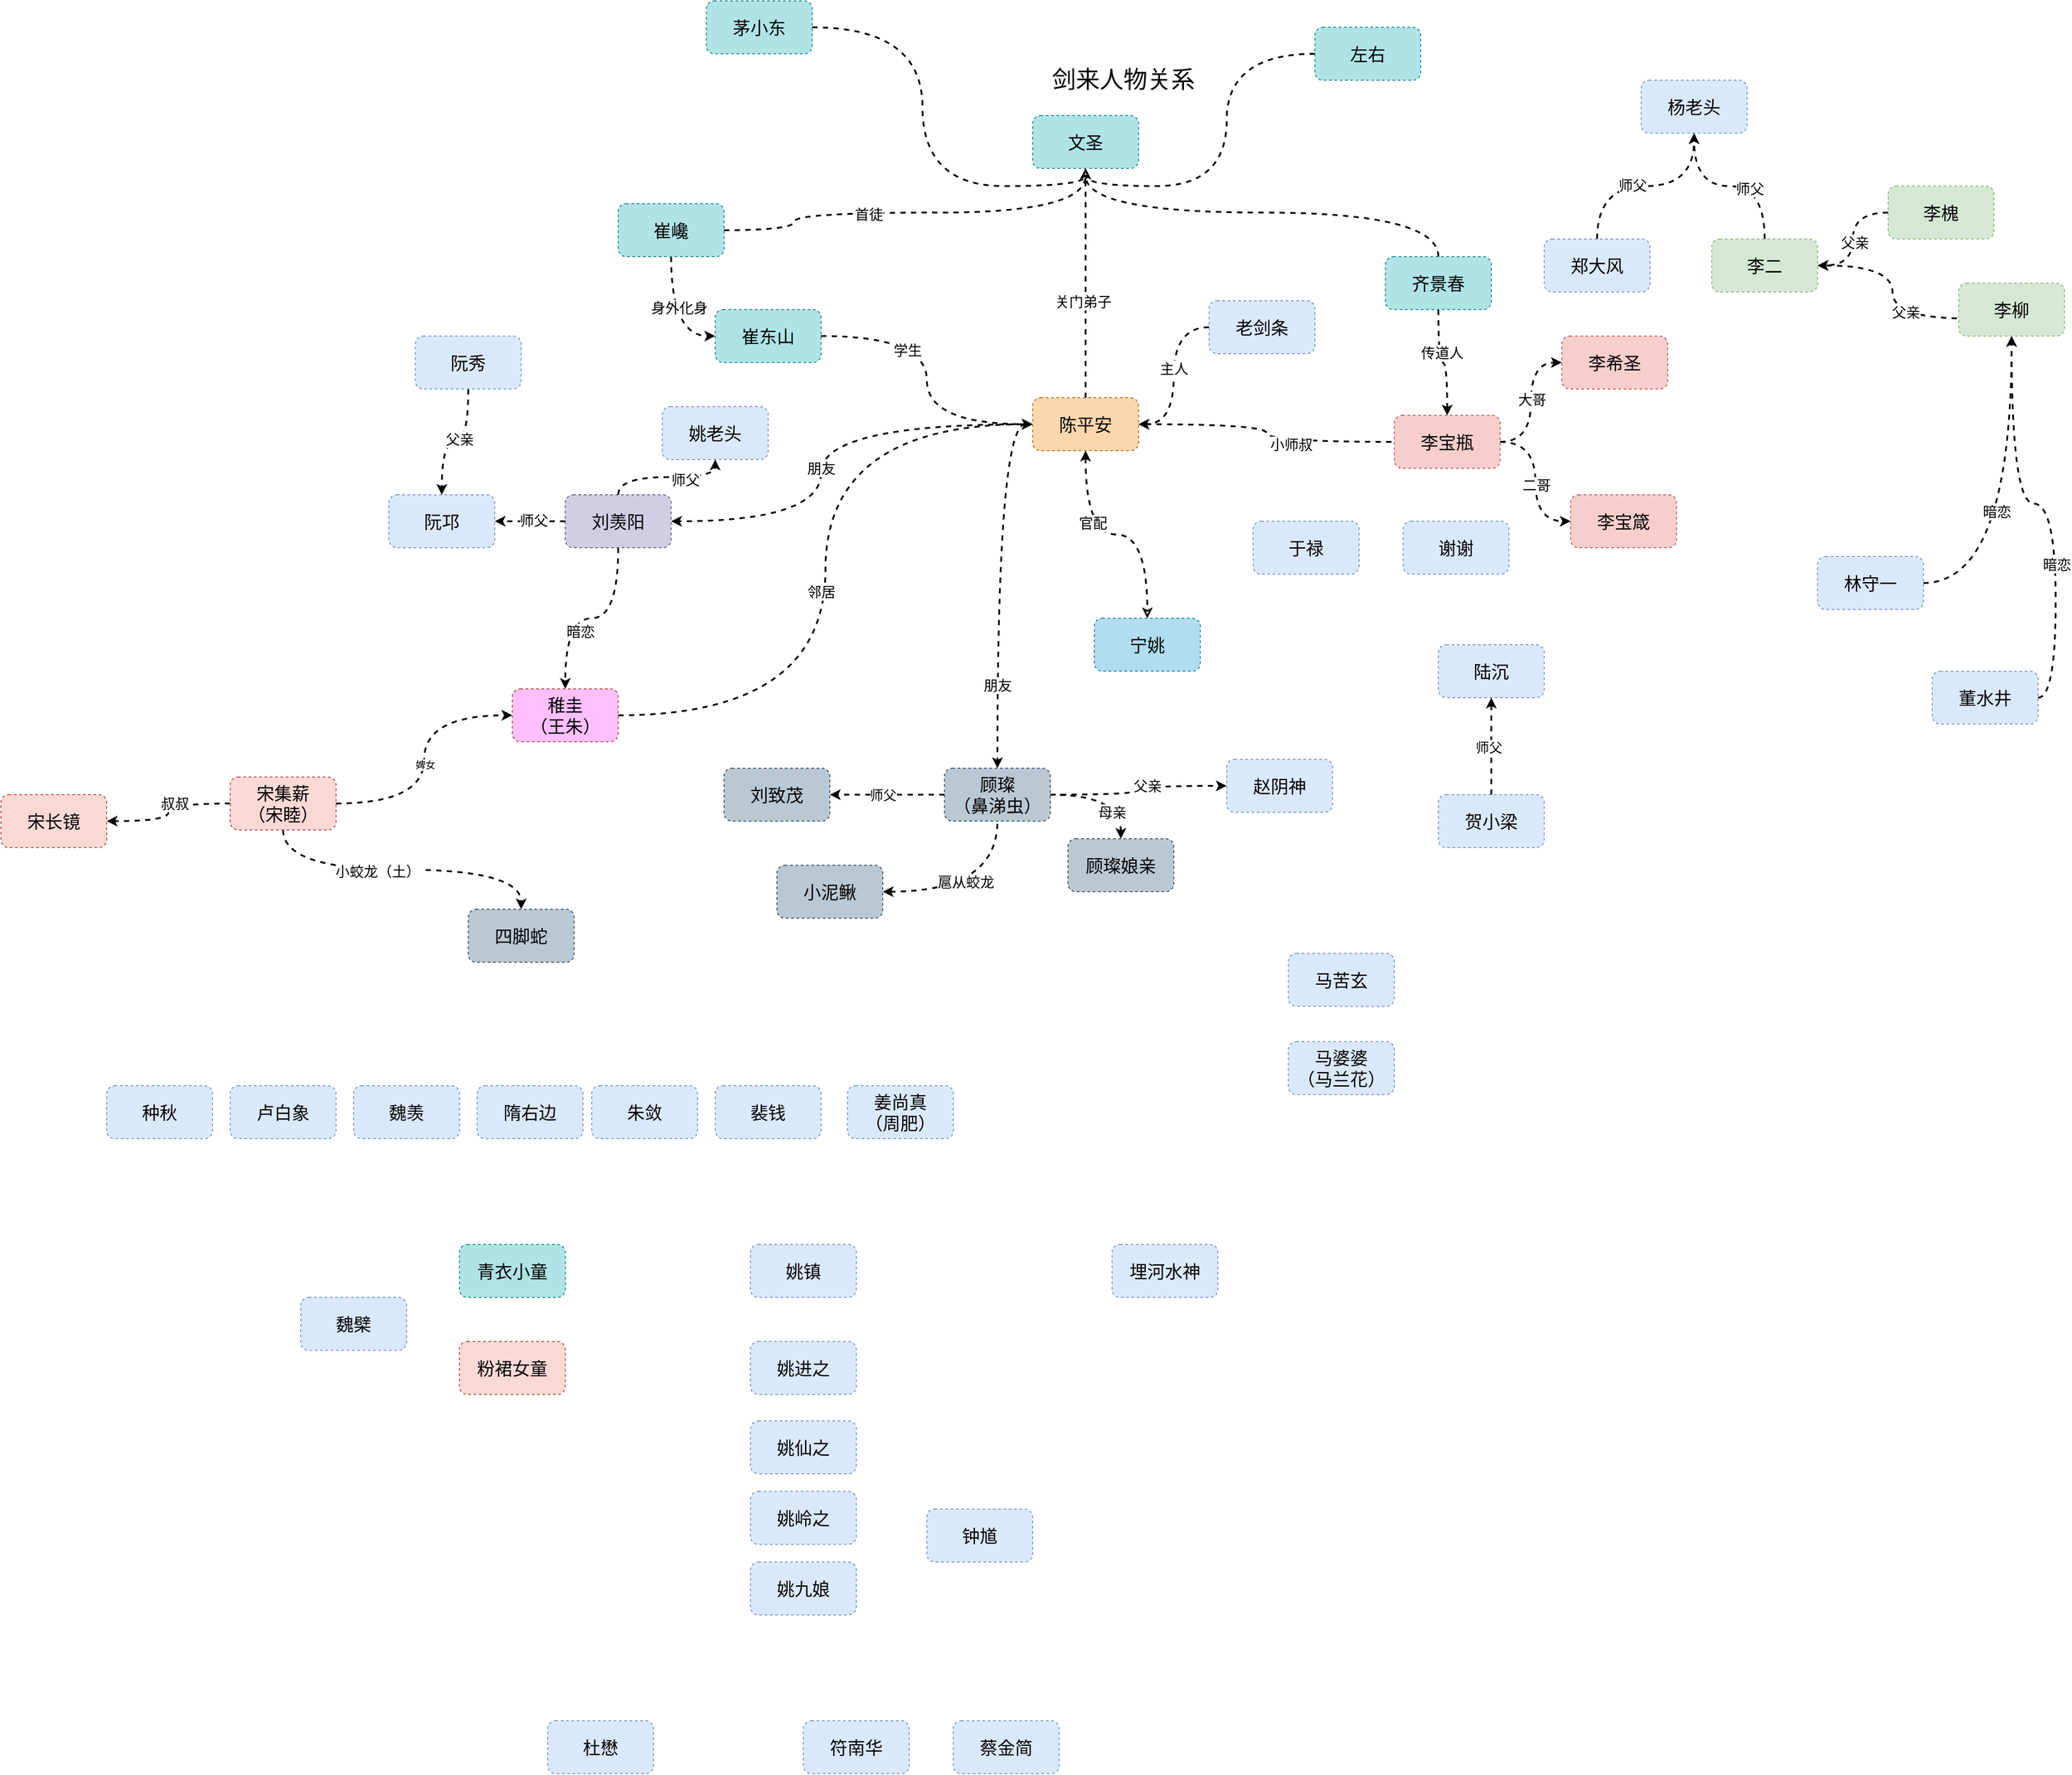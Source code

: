 <mxfile version="24.4.8" type="device">
  <diagram name="第 1 页" id="ZqNjL_K8Im9qK2xLSMIL">
    <mxGraphModel dx="3420" dy="1896" grid="1" gridSize="10" guides="1" tooltips="1" connect="1" arrows="1" fold="1" page="0" pageScale="1" pageWidth="827" pageHeight="1169" math="0" shadow="0">
      <root>
        <mxCell id="0" />
        <mxCell id="1" parent="0" />
        <mxCell id="rC6IXBAPnmrYtki4_dMj-33" style="edgeStyle=orthogonalEdgeStyle;rounded=0;orthogonalLoop=1;jettySize=auto;html=1;dashed=1;strokeColor=default;strokeWidth=2;align=center;verticalAlign=middle;fontFamily=Helvetica;fontSize=11;fontColor=default;labelBackgroundColor=default;jumpStyle=arc;startArrow=none;startFill=0;endArrow=classic;endFill=0;curved=1;" edge="1" parent="1" source="rC6IXBAPnmrYtki4_dMj-1" target="rC6IXBAPnmrYtki4_dMj-22">
          <mxGeometry relative="1" as="geometry" />
        </mxCell>
        <mxCell id="rC6IXBAPnmrYtki4_dMj-59" value="关门弟子" style="edgeLabel;html=1;align=center;verticalAlign=middle;resizable=0;points=[];fontSize=16;" vertex="1" connectable="0" parent="rC6IXBAPnmrYtki4_dMj-33">
          <mxGeometry x="-0.162" y="3" relative="1" as="geometry">
            <mxPoint as="offset" />
          </mxGeometry>
        </mxCell>
        <mxCell id="rC6IXBAPnmrYtki4_dMj-34" style="edgeStyle=orthogonalEdgeStyle;rounded=0;orthogonalLoop=1;jettySize=auto;html=1;exitX=0.5;exitY=1;exitDx=0;exitDy=0;entryX=0.5;entryY=0;entryDx=0;entryDy=0;dashed=1;strokeColor=default;strokeWidth=2;align=center;verticalAlign=middle;fontFamily=Helvetica;fontSize=11;fontColor=default;labelBackgroundColor=default;jumpStyle=arc;startArrow=classic;startFill=1;endArrow=classic;endFill=0;curved=1;" edge="1" parent="1" source="rC6IXBAPnmrYtki4_dMj-1" target="rC6IXBAPnmrYtki4_dMj-21">
          <mxGeometry relative="1" as="geometry" />
        </mxCell>
        <mxCell id="rC6IXBAPnmrYtki4_dMj-54" value="官配" style="edgeLabel;html=1;align=center;verticalAlign=middle;resizable=0;points=[];fontSize=16;" vertex="1" connectable="0" parent="rC6IXBAPnmrYtki4_dMj-34">
          <mxGeometry x="-0.37" y="8" relative="1" as="geometry">
            <mxPoint as="offset" />
          </mxGeometry>
        </mxCell>
        <mxCell id="rC6IXBAPnmrYtki4_dMj-49" style="edgeStyle=orthogonalEdgeStyle;rounded=0;orthogonalLoop=1;jettySize=auto;html=1;exitX=0;exitY=0.5;exitDx=0;exitDy=0;entryX=1;entryY=0.5;entryDx=0;entryDy=0;curved=1;dashed=1;strokeWidth=2;startArrow=classic;startFill=1;" edge="1" parent="1" source="rC6IXBAPnmrYtki4_dMj-1" target="rC6IXBAPnmrYtki4_dMj-4">
          <mxGeometry relative="1" as="geometry">
            <Array as="points">
              <mxPoint x="-40" y="430" />
              <mxPoint x="-40" y="540" />
            </Array>
          </mxGeometry>
        </mxCell>
        <mxCell id="rC6IXBAPnmrYtki4_dMj-50" value="朋友" style="edgeLabel;html=1;align=center;verticalAlign=middle;resizable=0;points=[];fontSize=16;" vertex="1" connectable="0" parent="rC6IXBAPnmrYtki4_dMj-49">
          <mxGeometry x="-0.076" y="4" relative="1" as="geometry">
            <mxPoint x="-4" y="50" as="offset" />
          </mxGeometry>
        </mxCell>
        <mxCell id="rC6IXBAPnmrYtki4_dMj-51" style="edgeStyle=orthogonalEdgeStyle;rounded=0;orthogonalLoop=1;jettySize=auto;html=1;exitX=0;exitY=0.5;exitDx=0;exitDy=0;entryX=0.5;entryY=0;entryDx=0;entryDy=0;dashed=1;strokeColor=default;strokeWidth=2;align=center;verticalAlign=middle;fontFamily=Helvetica;fontSize=11;fontColor=default;labelBackgroundColor=default;endArrow=classic;curved=1;startArrow=classic;startFill=1;" edge="1" parent="1" source="rC6IXBAPnmrYtki4_dMj-1" target="rC6IXBAPnmrYtki4_dMj-5">
          <mxGeometry relative="1" as="geometry">
            <mxPoint x="70" y="570" as="targetPoint" />
          </mxGeometry>
        </mxCell>
        <mxCell id="rC6IXBAPnmrYtki4_dMj-52" value="朋友" style="edgeLabel;html=1;align=center;verticalAlign=middle;resizable=0;points=[];fontSize=16;" vertex="1" connectable="0" parent="rC6IXBAPnmrYtki4_dMj-51">
          <mxGeometry x="0.561" relative="1" as="geometry">
            <mxPoint as="offset" />
          </mxGeometry>
        </mxCell>
        <mxCell id="rC6IXBAPnmrYtki4_dMj-55" style="edgeStyle=orthogonalEdgeStyle;rounded=0;orthogonalLoop=1;jettySize=auto;html=1;exitX=1;exitY=0.5;exitDx=0;exitDy=0;entryX=0;entryY=0.5;entryDx=0;entryDy=0;dashed=1;strokeColor=default;strokeWidth=2;align=center;verticalAlign=middle;fontFamily=Helvetica;fontSize=11;fontColor=default;labelBackgroundColor=default;endArrow=none;curved=1;startArrow=classic;startFill=1;endFill=0;" edge="1" parent="1" source="rC6IXBAPnmrYtki4_dMj-1" target="rC6IXBAPnmrYtki4_dMj-8">
          <mxGeometry relative="1" as="geometry" />
        </mxCell>
        <mxCell id="rC6IXBAPnmrYtki4_dMj-56" value="小师叔" style="edgeLabel;html=1;align=center;verticalAlign=middle;resizable=0;points=[];fontSize=16;" vertex="1" connectable="0" parent="rC6IXBAPnmrYtki4_dMj-55">
          <mxGeometry x="0.243" y="-3" relative="1" as="geometry">
            <mxPoint as="offset" />
          </mxGeometry>
        </mxCell>
        <mxCell id="rC6IXBAPnmrYtki4_dMj-1" value="陈平安" style="rounded=1;whiteSpace=wrap;html=1;fillColor=#fad7ac;strokeColor=#b46504;dashed=1;fontSize=20;fontFamily=Helvetica;" vertex="1" parent="1">
          <mxGeometry x="200" y="400" width="120" height="60" as="geometry" />
        </mxCell>
        <mxCell id="rC6IXBAPnmrYtki4_dMj-2" value="剑来人物关系" style="text;html=1;align=center;verticalAlign=middle;whiteSpace=wrap;rounded=0;strokeWidth=4;fontSize=27;" vertex="1" parent="1">
          <mxGeometry x="170" y="10" width="266" height="60" as="geometry" />
        </mxCell>
        <mxCell id="rC6IXBAPnmrYtki4_dMj-23" style="rounded=0;orthogonalLoop=1;jettySize=auto;html=1;exitX=0.5;exitY=0;exitDx=0;exitDy=0;entryX=0.5;entryY=1;entryDx=0;entryDy=0;edgeStyle=orthogonalEdgeStyle;startArrow=none;startFill=0;endArrow=classic;endFill=0;dashed=1;strokeWidth=2;jumpStyle=arc;curved=1;strokeColor=default;align=center;verticalAlign=middle;fontFamily=Helvetica;fontSize=11;fontColor=default;labelBackgroundColor=default;" edge="1" parent="1" source="rC6IXBAPnmrYtki4_dMj-3" target="rC6IXBAPnmrYtki4_dMj-22">
          <mxGeometry relative="1" as="geometry" />
        </mxCell>
        <mxCell id="rC6IXBAPnmrYtki4_dMj-57" style="edgeStyle=orthogonalEdgeStyle;rounded=0;orthogonalLoop=1;jettySize=auto;html=1;entryX=0.5;entryY=0;entryDx=0;entryDy=0;dashed=1;strokeColor=default;strokeWidth=2;align=center;verticalAlign=middle;fontFamily=Helvetica;fontSize=11;fontColor=default;labelBackgroundColor=default;endArrow=classic;curved=1;" edge="1" parent="1" source="rC6IXBAPnmrYtki4_dMj-3" target="rC6IXBAPnmrYtki4_dMj-8">
          <mxGeometry relative="1" as="geometry" />
        </mxCell>
        <mxCell id="rC6IXBAPnmrYtki4_dMj-58" value="传道人" style="edgeLabel;html=1;align=center;verticalAlign=middle;resizable=0;points=[];fontSize=16;" vertex="1" connectable="0" parent="rC6IXBAPnmrYtki4_dMj-57">
          <mxGeometry x="-0.246" y="4" relative="1" as="geometry">
            <mxPoint as="offset" />
          </mxGeometry>
        </mxCell>
        <mxCell id="rC6IXBAPnmrYtki4_dMj-3" value="齐景春" style="rounded=1;whiteSpace=wrap;html=1;fillColor=#b0e3e6;strokeColor=#0e8088;dashed=1;fontSize=20;fontFamily=Helvetica;" vertex="1" parent="1">
          <mxGeometry x="600" y="240" width="120" height="60" as="geometry" />
        </mxCell>
        <mxCell id="rC6IXBAPnmrYtki4_dMj-47" style="edgeStyle=orthogonalEdgeStyle;rounded=0;orthogonalLoop=1;jettySize=auto;html=1;dashed=1;strokeColor=default;strokeWidth=2;align=center;verticalAlign=middle;fontFamily=Helvetica;fontSize=11;fontColor=default;labelBackgroundColor=default;jumpStyle=arc;startArrow=none;startFill=0;endArrow=classic;endFill=1;curved=1;" edge="1" parent="1" source="rC6IXBAPnmrYtki4_dMj-4" target="rC6IXBAPnmrYtki4_dMj-37">
          <mxGeometry relative="1" as="geometry" />
        </mxCell>
        <mxCell id="rC6IXBAPnmrYtki4_dMj-48" value="&lt;span style=&quot;color: rgba(0, 0, 0, 0); font-family: monospace; font-size: 0px; text-align: start;&quot;&gt;%3CmxGraphModel%3E%3Croot%3E%3CmxCell%20id%3D%220%22%2F%3E%3CmxCell%20id%3D%221%22%20parent%3D%220%22%2F%3E%3CmxCell%20id%3D%222%22%20value%3D%22%E5%B8%88%E7%88%B6%22%20style%3D%22edgeLabel%3Bhtml%3D1%3Balign%3Dcenter%3BverticalAlign%3Dmiddle%3Bresizable%3D0%3Bpoints%3D%5B%5D%3BfontSize%3D15%3B%22%20vertex%3D%221%22%20connectable%3D%220%22%20parent%3D%221%22%3E%3CmxGeometry%20x%3D%22-90.586%22%20y%3D%22680%22%20as%3D%22geometry%22%2F%3E%3C%2FmxCell%3E%3C%2Froot%3E%3C%2FmxGraphModel%3E&lt;/span&gt;" style="edgeLabel;html=1;align=center;verticalAlign=middle;resizable=0;points=[];fontSize=16;rounded=0;dashed=1;strokeColor=default;strokeWidth=2;fontFamily=Helvetica;fontColor=default;labelBackgroundColor=default;" vertex="1" connectable="0" parent="rC6IXBAPnmrYtki4_dMj-47">
          <mxGeometry x="-0.353" y="-2" relative="1" as="geometry">
            <mxPoint as="offset" />
          </mxGeometry>
        </mxCell>
        <mxCell id="rC6IXBAPnmrYtki4_dMj-91" value="师父" style="edgeLabel;html=1;align=center;verticalAlign=middle;resizable=0;points=[];fontSize=16;" vertex="1" connectable="0" parent="rC6IXBAPnmrYtki4_dMj-47">
          <mxGeometry x="-0.105" y="-1" relative="1" as="geometry">
            <mxPoint as="offset" />
          </mxGeometry>
        </mxCell>
        <mxCell id="rC6IXBAPnmrYtki4_dMj-92" style="edgeStyle=orthogonalEdgeStyle;rounded=0;orthogonalLoop=1;jettySize=auto;html=1;exitX=0.5;exitY=1;exitDx=0;exitDy=0;dashed=1;strokeColor=default;strokeWidth=2;align=center;verticalAlign=middle;fontFamily=Helvetica;fontSize=11;fontColor=default;labelBackgroundColor=default;endArrow=classic;curved=1;" edge="1" parent="1" source="rC6IXBAPnmrYtki4_dMj-4" target="rC6IXBAPnmrYtki4_dMj-7">
          <mxGeometry relative="1" as="geometry" />
        </mxCell>
        <mxCell id="rC6IXBAPnmrYtki4_dMj-93" value="暗恋" style="edgeLabel;html=1;align=center;verticalAlign=middle;resizable=0;points=[];fontSize=16;" vertex="1" connectable="0" parent="rC6IXBAPnmrYtki4_dMj-92">
          <mxGeometry x="0.124" y="15" relative="1" as="geometry">
            <mxPoint as="offset" />
          </mxGeometry>
        </mxCell>
        <mxCell id="rC6IXBAPnmrYtki4_dMj-98" style="edgeStyle=orthogonalEdgeStyle;rounded=0;orthogonalLoop=1;jettySize=auto;html=1;exitX=0.5;exitY=0;exitDx=0;exitDy=0;entryX=0.5;entryY=1;entryDx=0;entryDy=0;dashed=1;strokeColor=default;strokeWidth=2;align=center;verticalAlign=middle;fontFamily=Helvetica;fontSize=11;fontColor=default;labelBackgroundColor=default;endArrow=classic;curved=1;" edge="1" parent="1" source="rC6IXBAPnmrYtki4_dMj-4" target="rC6IXBAPnmrYtki4_dMj-35">
          <mxGeometry relative="1" as="geometry" />
        </mxCell>
        <mxCell id="rC6IXBAPnmrYtki4_dMj-99" value="师父" style="edgeLabel;html=1;align=center;verticalAlign=middle;resizable=0;points=[];fontSize=16;" vertex="1" connectable="0" parent="rC6IXBAPnmrYtki4_dMj-98">
          <mxGeometry x="0.27" y="-3" relative="1" as="geometry">
            <mxPoint as="offset" />
          </mxGeometry>
        </mxCell>
        <mxCell id="rC6IXBAPnmrYtki4_dMj-4" value="刘羡阳" style="rounded=1;whiteSpace=wrap;html=1;fillColor=#d0cee2;strokeColor=#56517e;dashed=1;fontSize=20;fontFamily=Helvetica;" vertex="1" parent="1">
          <mxGeometry x="-330" y="510" width="120" height="60" as="geometry" />
        </mxCell>
        <mxCell id="rC6IXBAPnmrYtki4_dMj-85" style="edgeStyle=orthogonalEdgeStyle;rounded=0;orthogonalLoop=1;jettySize=auto;html=1;exitX=0;exitY=0.5;exitDx=0;exitDy=0;entryX=1;entryY=0.5;entryDx=0;entryDy=0;dashed=1;strokeColor=default;strokeWidth=2;align=center;verticalAlign=middle;fontFamily=Helvetica;fontSize=11;fontColor=default;labelBackgroundColor=default;endArrow=classic;curved=1;" edge="1" parent="1" source="rC6IXBAPnmrYtki4_dMj-5" target="rC6IXBAPnmrYtki4_dMj-44">
          <mxGeometry relative="1" as="geometry" />
        </mxCell>
        <mxCell id="rC6IXBAPnmrYtki4_dMj-86" value="师父" style="edgeLabel;html=1;align=center;verticalAlign=middle;resizable=0;points=[];fontSize=15;" vertex="1" connectable="0" parent="rC6IXBAPnmrYtki4_dMj-85">
          <mxGeometry x="0.042" y="1" relative="1" as="geometry">
            <mxPoint x="-3" y="-1" as="offset" />
          </mxGeometry>
        </mxCell>
        <mxCell id="rC6IXBAPnmrYtki4_dMj-118" style="edgeStyle=orthogonalEdgeStyle;rounded=0;orthogonalLoop=1;jettySize=auto;html=1;exitX=1;exitY=0.5;exitDx=0;exitDy=0;entryX=0;entryY=0.5;entryDx=0;entryDy=0;dashed=1;strokeColor=default;strokeWidth=2;align=center;verticalAlign=middle;fontFamily=Helvetica;fontSize=11;fontColor=default;labelBackgroundColor=default;endArrow=classic;curved=1;" edge="1" parent="1" source="rC6IXBAPnmrYtki4_dMj-5" target="rC6IXBAPnmrYtki4_dMj-117">
          <mxGeometry relative="1" as="geometry" />
        </mxCell>
        <mxCell id="rC6IXBAPnmrYtki4_dMj-119" value="父亲" style="edgeLabel;html=1;align=center;verticalAlign=middle;resizable=0;points=[];fontSize=16;" vertex="1" connectable="0" parent="rC6IXBAPnmrYtki4_dMj-118">
          <mxGeometry x="0.295" y="-7" relative="1" as="geometry">
            <mxPoint x="-16" y="-7" as="offset" />
          </mxGeometry>
        </mxCell>
        <mxCell id="rC6IXBAPnmrYtki4_dMj-5" value="顾璨&lt;div&gt;（鼻涕虫）&lt;/div&gt;" style="rounded=1;whiteSpace=wrap;html=1;fillColor=#bac8d3;strokeColor=#23445d;dashed=1;fontSize=20;fontFamily=Helvetica;" vertex="1" parent="1">
          <mxGeometry x="100" y="820" width="120" height="60" as="geometry" />
        </mxCell>
        <mxCell id="rC6IXBAPnmrYtki4_dMj-82" style="edgeStyle=orthogonalEdgeStyle;rounded=0;orthogonalLoop=1;jettySize=auto;html=1;exitX=1;exitY=0.5;exitDx=0;exitDy=0;entryX=0;entryY=0.5;entryDx=0;entryDy=0;dashed=1;strokeColor=default;strokeWidth=2;align=center;verticalAlign=middle;fontFamily=Helvetica;fontSize=11;fontColor=default;labelBackgroundColor=default;endArrow=classic;curved=1;" edge="1" parent="1" source="rC6IXBAPnmrYtki4_dMj-6" target="rC6IXBAPnmrYtki4_dMj-7">
          <mxGeometry relative="1" as="geometry" />
        </mxCell>
        <mxCell id="rC6IXBAPnmrYtki4_dMj-83" value="婢女" style="edgeLabel;html=1;align=center;verticalAlign=middle;resizable=0;points=[];" vertex="1" connectable="0" parent="rC6IXBAPnmrYtki4_dMj-82">
          <mxGeometry x="-0.04" y="-1" relative="1" as="geometry">
            <mxPoint as="offset" />
          </mxGeometry>
        </mxCell>
        <mxCell id="rC6IXBAPnmrYtki4_dMj-94" style="edgeStyle=orthogonalEdgeStyle;rounded=0;orthogonalLoop=1;jettySize=auto;html=1;exitX=0.5;exitY=1;exitDx=0;exitDy=0;entryX=0.5;entryY=0;entryDx=0;entryDy=0;dashed=1;strokeColor=default;strokeWidth=2;align=center;verticalAlign=middle;fontFamily=Helvetica;fontSize=11;fontColor=default;labelBackgroundColor=default;endArrow=classic;curved=1;" edge="1" parent="1" source="rC6IXBAPnmrYtki4_dMj-6" target="rC6IXBAPnmrYtki4_dMj-42">
          <mxGeometry relative="1" as="geometry" />
        </mxCell>
        <mxCell id="rC6IXBAPnmrYtki4_dMj-95" value="小蛟龙（土）" style="edgeLabel;html=1;align=center;verticalAlign=middle;resizable=0;points=[];fontSize=16;" vertex="1" connectable="0" parent="rC6IXBAPnmrYtki4_dMj-94">
          <mxGeometry x="-0.156" y="-2" relative="1" as="geometry">
            <mxPoint as="offset" />
          </mxGeometry>
        </mxCell>
        <mxCell id="rC6IXBAPnmrYtki4_dMj-101" style="edgeStyle=orthogonalEdgeStyle;rounded=0;orthogonalLoop=1;jettySize=auto;html=1;exitX=0;exitY=0.5;exitDx=0;exitDy=0;entryX=1;entryY=0.5;entryDx=0;entryDy=0;dashed=1;strokeColor=default;strokeWidth=2;align=center;verticalAlign=middle;fontFamily=Helvetica;fontSize=11;fontColor=default;labelBackgroundColor=default;endArrow=classic;curved=1;" edge="1" parent="1" source="rC6IXBAPnmrYtki4_dMj-6" target="rC6IXBAPnmrYtki4_dMj-100">
          <mxGeometry relative="1" as="geometry" />
        </mxCell>
        <mxCell id="rC6IXBAPnmrYtki4_dMj-102" value="叔叔" style="edgeLabel;html=1;align=center;verticalAlign=middle;resizable=0;points=[];fontSize=16;" vertex="1" connectable="0" parent="rC6IXBAPnmrYtki4_dMj-101">
          <mxGeometry x="-0.206" relative="1" as="geometry">
            <mxPoint as="offset" />
          </mxGeometry>
        </mxCell>
        <mxCell id="rC6IXBAPnmrYtki4_dMj-6" value="宋集薪&lt;div&gt;（宋睦）&lt;/div&gt;" style="rounded=1;whiteSpace=wrap;html=1;fillColor=#fad9d5;strokeColor=#ae4132;dashed=1;fontSize=20;fontFamily=Helvetica;" vertex="1" parent="1">
          <mxGeometry x="-710" y="830" width="120" height="60" as="geometry" />
        </mxCell>
        <mxCell id="rC6IXBAPnmrYtki4_dMj-96" style="edgeStyle=orthogonalEdgeStyle;rounded=0;orthogonalLoop=1;jettySize=auto;html=1;exitX=1;exitY=0.5;exitDx=0;exitDy=0;entryX=0;entryY=0.5;entryDx=0;entryDy=0;dashed=1;strokeColor=#000000;strokeWidth=2;align=center;verticalAlign=middle;fontFamily=Helvetica;fontSize=11;fontColor=default;labelBackgroundColor=default;endArrow=classic;curved=1;" edge="1" parent="1" source="rC6IXBAPnmrYtki4_dMj-7" target="rC6IXBAPnmrYtki4_dMj-1">
          <mxGeometry relative="1" as="geometry" />
        </mxCell>
        <mxCell id="rC6IXBAPnmrYtki4_dMj-97" value="邻居" style="edgeLabel;html=1;align=center;verticalAlign=middle;resizable=0;points=[];fontSize=16;" vertex="1" connectable="0" parent="rC6IXBAPnmrYtki4_dMj-96">
          <mxGeometry x="-0.804" y="9" relative="1" as="geometry">
            <mxPoint x="151" y="-131" as="offset" />
          </mxGeometry>
        </mxCell>
        <mxCell id="rC6IXBAPnmrYtki4_dMj-7" value="稚圭&lt;div&gt;（王朱）&lt;/div&gt;" style="rounded=1;whiteSpace=wrap;html=1;fillColor=#FFBFFF;strokeColor=#ae4132;dashed=1;fontSize=20;fontFamily=Helvetica;" vertex="1" parent="1">
          <mxGeometry x="-390" y="730" width="120" height="60" as="geometry" />
        </mxCell>
        <mxCell id="rC6IXBAPnmrYtki4_dMj-103" style="edgeStyle=orthogonalEdgeStyle;rounded=0;orthogonalLoop=1;jettySize=auto;html=1;exitX=1;exitY=0.5;exitDx=0;exitDy=0;entryX=0;entryY=0.5;entryDx=0;entryDy=0;dashed=1;strokeColor=default;strokeWidth=2;align=center;verticalAlign=middle;fontFamily=Helvetica;fontSize=11;fontColor=default;labelBackgroundColor=default;endArrow=classic;curved=1;" edge="1" parent="1" source="rC6IXBAPnmrYtki4_dMj-8" target="rC6IXBAPnmrYtki4_dMj-18">
          <mxGeometry relative="1" as="geometry" />
        </mxCell>
        <mxCell id="rC6IXBAPnmrYtki4_dMj-106" value="大哥" style="edgeLabel;html=1;align=center;verticalAlign=middle;resizable=0;points=[];fontSize=16;" vertex="1" connectable="0" parent="rC6IXBAPnmrYtki4_dMj-103">
          <mxGeometry x="0.045" y="-1" relative="1" as="geometry">
            <mxPoint as="offset" />
          </mxGeometry>
        </mxCell>
        <mxCell id="rC6IXBAPnmrYtki4_dMj-105" style="edgeStyle=orthogonalEdgeStyle;rounded=0;orthogonalLoop=1;jettySize=auto;html=1;exitX=1;exitY=0.5;exitDx=0;exitDy=0;entryX=0;entryY=0.5;entryDx=0;entryDy=0;dashed=1;strokeColor=default;strokeWidth=2;align=center;verticalAlign=middle;fontFamily=Helvetica;fontSize=11;fontColor=default;labelBackgroundColor=default;endArrow=classic;curved=1;" edge="1" parent="1" source="rC6IXBAPnmrYtki4_dMj-8" target="rC6IXBAPnmrYtki4_dMj-19">
          <mxGeometry relative="1" as="geometry" />
        </mxCell>
        <mxCell id="rC6IXBAPnmrYtki4_dMj-107" value="二哥" style="edgeLabel;html=1;align=center;verticalAlign=middle;resizable=0;points=[];fontSize=16;" vertex="1" connectable="0" parent="rC6IXBAPnmrYtki4_dMj-105">
          <mxGeometry x="0.044" y="1" relative="1" as="geometry">
            <mxPoint as="offset" />
          </mxGeometry>
        </mxCell>
        <mxCell id="rC6IXBAPnmrYtki4_dMj-8" value="李宝瓶" style="rounded=1;whiteSpace=wrap;html=1;fillColor=#f8cecc;strokeColor=#b85450;dashed=1;fontSize=20;fontFamily=Helvetica;" vertex="1" parent="1">
          <mxGeometry x="610" y="420" width="120" height="60" as="geometry" />
        </mxCell>
        <mxCell id="rC6IXBAPnmrYtki4_dMj-78" style="edgeStyle=orthogonalEdgeStyle;rounded=0;orthogonalLoop=1;jettySize=auto;html=1;exitX=0;exitY=0.5;exitDx=0;exitDy=0;entryX=1;entryY=0.5;entryDx=0;entryDy=0;dashed=1;strokeColor=default;strokeWidth=2;align=center;verticalAlign=middle;fontFamily=Helvetica;fontSize=11;fontColor=default;labelBackgroundColor=default;endArrow=classic;curved=1;" edge="1" parent="1" source="rC6IXBAPnmrYtki4_dMj-9" target="rC6IXBAPnmrYtki4_dMj-15">
          <mxGeometry relative="1" as="geometry" />
        </mxCell>
        <mxCell id="rC6IXBAPnmrYtki4_dMj-80" value="父亲" style="edgeLabel;html=1;align=center;verticalAlign=middle;resizable=0;points=[];fontSize=16;" vertex="1" connectable="0" parent="rC6IXBAPnmrYtki4_dMj-78">
          <mxGeometry x="0.057" y="2" relative="1" as="geometry">
            <mxPoint as="offset" />
          </mxGeometry>
        </mxCell>
        <mxCell id="rC6IXBAPnmrYtki4_dMj-9" value="李槐" style="rounded=1;whiteSpace=wrap;html=1;fillColor=#d5e8d4;strokeColor=#82b366;dashed=1;fontSize=20;fontFamily=Helvetica;" vertex="1" parent="1">
          <mxGeometry x="1170" y="160" width="120" height="60" as="geometry" />
        </mxCell>
        <mxCell id="rC6IXBAPnmrYtki4_dMj-108" style="edgeStyle=orthogonalEdgeStyle;rounded=0;orthogonalLoop=1;jettySize=auto;html=1;exitX=1;exitY=0.5;exitDx=0;exitDy=0;entryX=0.5;entryY=1;entryDx=0;entryDy=0;dashed=1;strokeColor=default;strokeWidth=2;align=center;verticalAlign=middle;fontFamily=Helvetica;fontSize=11;fontColor=default;labelBackgroundColor=default;endArrow=classic;curved=1;" edge="1" parent="1" source="rC6IXBAPnmrYtki4_dMj-10" target="rC6IXBAPnmrYtki4_dMj-12">
          <mxGeometry relative="1" as="geometry" />
        </mxCell>
        <mxCell id="rC6IXBAPnmrYtki4_dMj-110" value="暗恋" style="edgeLabel;html=1;align=center;verticalAlign=middle;resizable=0;points=[];fontSize=16;" vertex="1" connectable="0" parent="rC6IXBAPnmrYtki4_dMj-108">
          <mxGeometry x="-0.047" y="17" relative="1" as="geometry">
            <mxPoint as="offset" />
          </mxGeometry>
        </mxCell>
        <mxCell id="rC6IXBAPnmrYtki4_dMj-10" value="林守一" style="rounded=1;whiteSpace=wrap;html=1;fillColor=#dae8fc;strokeColor=#6c8ebf;dashed=1;fontSize=20;fontFamily=Helvetica;" vertex="1" parent="1">
          <mxGeometry x="1090" y="580" width="120" height="60" as="geometry" />
        </mxCell>
        <mxCell id="rC6IXBAPnmrYtki4_dMj-109" style="edgeStyle=orthogonalEdgeStyle;rounded=0;orthogonalLoop=1;jettySize=auto;html=1;exitX=1;exitY=0.5;exitDx=0;exitDy=0;entryX=0.5;entryY=1;entryDx=0;entryDy=0;dashed=1;strokeColor=default;strokeWidth=2;align=center;verticalAlign=middle;fontFamily=Helvetica;fontSize=11;fontColor=default;labelBackgroundColor=default;endArrow=classic;curved=1;" edge="1" parent="1" source="rC6IXBAPnmrYtki4_dMj-11" target="rC6IXBAPnmrYtki4_dMj-12">
          <mxGeometry relative="1" as="geometry" />
        </mxCell>
        <mxCell id="rC6IXBAPnmrYtki4_dMj-111" value="暗恋" style="edgeLabel;html=1;align=center;verticalAlign=middle;resizable=0;points=[];fontSize=16;" vertex="1" connectable="0" parent="rC6IXBAPnmrYtki4_dMj-109">
          <mxGeometry x="-0.287" y="-1" relative="1" as="geometry">
            <mxPoint as="offset" />
          </mxGeometry>
        </mxCell>
        <mxCell id="rC6IXBAPnmrYtki4_dMj-11" value="董水井" style="rounded=1;whiteSpace=wrap;html=1;fillColor=#dae8fc;strokeColor=#6c8ebf;dashed=1;fontSize=20;fontFamily=Helvetica;" vertex="1" parent="1">
          <mxGeometry x="1220" y="710" width="120" height="60" as="geometry" />
        </mxCell>
        <mxCell id="rC6IXBAPnmrYtki4_dMj-79" style="edgeStyle=orthogonalEdgeStyle;rounded=0;orthogonalLoop=1;jettySize=auto;html=1;exitX=0;exitY=0.5;exitDx=0;exitDy=0;dashed=1;strokeColor=default;strokeWidth=2;align=center;verticalAlign=middle;fontFamily=Helvetica;fontSize=11;fontColor=default;labelBackgroundColor=default;endArrow=classic;curved=1;entryX=1;entryY=0.5;entryDx=0;entryDy=0;" edge="1" parent="1" target="rC6IXBAPnmrYtki4_dMj-15">
          <mxGeometry relative="1" as="geometry">
            <mxPoint x="1100" y="260" as="targetPoint" />
            <mxPoint x="1260" y="310" as="sourcePoint" />
          </mxGeometry>
        </mxCell>
        <mxCell id="rC6IXBAPnmrYtki4_dMj-81" value="父亲" style="edgeLabel;html=1;align=center;verticalAlign=middle;resizable=0;points=[];fontSize=16;" vertex="1" connectable="0" parent="rC6IXBAPnmrYtki4_dMj-79">
          <mxGeometry x="-0.393" y="-8" relative="1" as="geometry">
            <mxPoint as="offset" />
          </mxGeometry>
        </mxCell>
        <mxCell id="rC6IXBAPnmrYtki4_dMj-12" value="李柳" style="rounded=1;whiteSpace=wrap;html=1;fillColor=#d5e8d4;strokeColor=#82b366;dashed=1;fontSize=20;fontFamily=Helvetica;" vertex="1" parent="1">
          <mxGeometry x="1250" y="270" width="120" height="60" as="geometry" />
        </mxCell>
        <mxCell id="rC6IXBAPnmrYtki4_dMj-73" style="edgeStyle=orthogonalEdgeStyle;rounded=0;orthogonalLoop=1;jettySize=auto;html=1;exitX=0.5;exitY=0;exitDx=0;exitDy=0;entryX=0.5;entryY=1;entryDx=0;entryDy=0;dashed=1;strokeColor=default;strokeWidth=2;align=center;verticalAlign=middle;fontFamily=Helvetica;fontSize=11;fontColor=default;labelBackgroundColor=default;endArrow=classic;curved=1;" edge="1" parent="1" source="rC6IXBAPnmrYtki4_dMj-15" target="rC6IXBAPnmrYtki4_dMj-36">
          <mxGeometry relative="1" as="geometry" />
        </mxCell>
        <mxCell id="rC6IXBAPnmrYtki4_dMj-76" value="师父" style="edgeLabel;html=1;align=center;verticalAlign=middle;resizable=0;points=[];fontSize=16;" vertex="1" connectable="0" parent="rC6IXBAPnmrYtki4_dMj-73">
          <mxGeometry x="-0.227" y="3" relative="1" as="geometry">
            <mxPoint as="offset" />
          </mxGeometry>
        </mxCell>
        <mxCell id="rC6IXBAPnmrYtki4_dMj-15" value="李二" style="rounded=1;whiteSpace=wrap;html=1;fillColor=#d5e8d4;strokeColor=#82b366;dashed=1;fontSize=20;fontFamily=Helvetica;" vertex="1" parent="1">
          <mxGeometry x="970" y="220" width="120" height="60" as="geometry" />
        </mxCell>
        <mxCell id="rC6IXBAPnmrYtki4_dMj-18" value="李希圣" style="rounded=1;whiteSpace=wrap;html=1;fillColor=#f8cecc;strokeColor=#b85450;dashed=1;fontSize=20;fontFamily=Helvetica;" vertex="1" parent="1">
          <mxGeometry x="800" y="330" width="120" height="60" as="geometry" />
        </mxCell>
        <mxCell id="rC6IXBAPnmrYtki4_dMj-19" value="李宝箴" style="rounded=1;whiteSpace=wrap;html=1;fillColor=#f8cecc;strokeColor=#b85450;dashed=1;fontSize=20;fontFamily=Helvetica;" vertex="1" parent="1">
          <mxGeometry x="810" y="510" width="120" height="60" as="geometry" />
        </mxCell>
        <mxCell id="rC6IXBAPnmrYtki4_dMj-20" value="陆沉" style="rounded=1;whiteSpace=wrap;html=1;fillColor=#dae8fc;strokeColor=#6c8ebf;dashed=1;fontSize=20;fontFamily=Helvetica;" vertex="1" parent="1">
          <mxGeometry x="660" y="680" width="120" height="60" as="geometry" />
        </mxCell>
        <mxCell id="rC6IXBAPnmrYtki4_dMj-21" value="宁姚" style="rounded=1;whiteSpace=wrap;html=1;fillColor=#b1ddf0;strokeColor=#10739e;dashed=1;fontSize=20;fontFamily=Helvetica;" vertex="1" parent="1">
          <mxGeometry x="270" y="650" width="120" height="60" as="geometry" />
        </mxCell>
        <mxCell id="rC6IXBAPnmrYtki4_dMj-22" value="文圣" style="rounded=1;whiteSpace=wrap;html=1;fillColor=#b0e3e6;strokeColor=#0e8088;dashed=1;fontSize=20;fontFamily=Helvetica;" vertex="1" parent="1">
          <mxGeometry x="200" y="80" width="120" height="60" as="geometry" />
        </mxCell>
        <mxCell id="rC6IXBAPnmrYtki4_dMj-28" style="edgeStyle=orthogonalEdgeStyle;rounded=0;orthogonalLoop=1;jettySize=auto;html=1;dashed=1;strokeColor=default;strokeWidth=2;align=center;verticalAlign=middle;fontFamily=Helvetica;fontSize=11;fontColor=default;labelBackgroundColor=default;jumpStyle=arc;startArrow=none;startFill=0;endArrow=classic;endFill=0;curved=1;entryX=0.5;entryY=1;entryDx=0;entryDy=0;exitX=1;exitY=0.5;exitDx=0;exitDy=0;" edge="1" parent="1" source="rC6IXBAPnmrYtki4_dMj-24" target="rC6IXBAPnmrYtki4_dMj-22">
          <mxGeometry relative="1" as="geometry">
            <mxPoint x="210" y="150" as="targetPoint" />
            <mxPoint x="-190" y="180" as="sourcePoint" />
            <Array as="points">
              <mxPoint x="-70" y="210" />
              <mxPoint x="-70" y="190" />
              <mxPoint x="260" y="190" />
            </Array>
          </mxGeometry>
        </mxCell>
        <mxCell id="rC6IXBAPnmrYtki4_dMj-60" value="首徒" style="edgeLabel;html=1;align=center;verticalAlign=middle;resizable=0;points=[];fontSize=16;" vertex="1" connectable="0" parent="rC6IXBAPnmrYtki4_dMj-28">
          <mxGeometry x="-0.233" y="-2" relative="1" as="geometry">
            <mxPoint as="offset" />
          </mxGeometry>
        </mxCell>
        <mxCell id="rC6IXBAPnmrYtki4_dMj-62" style="edgeStyle=orthogonalEdgeStyle;rounded=0;orthogonalLoop=1;jettySize=auto;html=1;entryX=0;entryY=0.5;entryDx=0;entryDy=0;dashed=1;strokeColor=default;strokeWidth=2;align=center;verticalAlign=middle;fontFamily=Helvetica;fontSize=11;fontColor=default;labelBackgroundColor=default;endArrow=classic;curved=1;" edge="1" parent="1" source="rC6IXBAPnmrYtki4_dMj-24" target="rC6IXBAPnmrYtki4_dMj-61">
          <mxGeometry relative="1" as="geometry" />
        </mxCell>
        <mxCell id="rC6IXBAPnmrYtki4_dMj-63" value="身外化身" style="edgeLabel;html=1;align=center;verticalAlign=middle;resizable=0;points=[];fontSize=16;" vertex="1" connectable="0" parent="rC6IXBAPnmrYtki4_dMj-62">
          <mxGeometry x="-0.171" y="9" relative="1" as="geometry">
            <mxPoint as="offset" />
          </mxGeometry>
        </mxCell>
        <mxCell id="rC6IXBAPnmrYtki4_dMj-24" value="崔巉" style="rounded=1;whiteSpace=wrap;html=1;fillColor=#b0e3e6;strokeColor=#0e8088;dashed=1;fontSize=20;fontFamily=Helvetica;" vertex="1" parent="1">
          <mxGeometry x="-270" y="180" width="120" height="60" as="geometry" />
        </mxCell>
        <mxCell id="rC6IXBAPnmrYtki4_dMj-27" style="edgeStyle=orthogonalEdgeStyle;rounded=0;orthogonalLoop=1;jettySize=auto;html=1;exitX=1;exitY=0.5;exitDx=0;exitDy=0;entryX=0.5;entryY=1;entryDx=0;entryDy=0;dashed=1;strokeColor=default;strokeWidth=2;align=center;verticalAlign=middle;fontFamily=Helvetica;fontSize=11;fontColor=default;labelBackgroundColor=default;jumpStyle=arc;startArrow=none;startFill=0;endArrow=classic;endFill=0;curved=1;" edge="1" parent="1" source="rC6IXBAPnmrYtki4_dMj-25" target="rC6IXBAPnmrYtki4_dMj-22">
          <mxGeometry relative="1" as="geometry" />
        </mxCell>
        <mxCell id="rC6IXBAPnmrYtki4_dMj-25" value="茅小东" style="rounded=1;whiteSpace=wrap;html=1;fillColor=#b0e3e6;strokeColor=#0e8088;dashed=1;fontSize=20;fontFamily=Helvetica;" vertex="1" parent="1">
          <mxGeometry x="-170" y="-50" width="120" height="60" as="geometry" />
        </mxCell>
        <mxCell id="rC6IXBAPnmrYtki4_dMj-31" style="edgeStyle=orthogonalEdgeStyle;rounded=0;orthogonalLoop=1;jettySize=auto;html=1;exitX=0;exitY=0.5;exitDx=0;exitDy=0;entryX=0.5;entryY=1;entryDx=0;entryDy=0;dashed=1;strokeColor=default;strokeWidth=2;align=center;verticalAlign=middle;fontFamily=Helvetica;fontSize=11;fontColor=default;labelBackgroundColor=default;jumpStyle=arc;startArrow=none;startFill=0;endArrow=classic;endFill=0;curved=1;" edge="1" parent="1" source="rC6IXBAPnmrYtki4_dMj-29" target="rC6IXBAPnmrYtki4_dMj-22">
          <mxGeometry relative="1" as="geometry" />
        </mxCell>
        <mxCell id="rC6IXBAPnmrYtki4_dMj-29" value="左右" style="rounded=1;whiteSpace=wrap;html=1;fillColor=#b0e3e6;strokeColor=#0e8088;dashed=1;fontSize=20;fontFamily=Helvetica;" vertex="1" parent="1">
          <mxGeometry x="520" y="-20" width="120" height="60" as="geometry" />
        </mxCell>
        <mxCell id="rC6IXBAPnmrYtki4_dMj-35" value="姚老头" style="rounded=1;whiteSpace=wrap;html=1;fillColor=#dae8fc;strokeColor=#6c8ebf;dashed=1;fontSize=20;fontFamily=Helvetica;" vertex="1" parent="1">
          <mxGeometry x="-220" y="410" width="120" height="60" as="geometry" />
        </mxCell>
        <mxCell id="rC6IXBAPnmrYtki4_dMj-36" value="杨老头" style="rounded=1;whiteSpace=wrap;html=1;fillColor=#dae8fc;strokeColor=#6c8ebf;dashed=1;fontSize=20;fontFamily=Helvetica;" vertex="1" parent="1">
          <mxGeometry x="890" y="40" width="120" height="60" as="geometry" />
        </mxCell>
        <mxCell id="rC6IXBAPnmrYtki4_dMj-37" value="阮邛" style="rounded=1;whiteSpace=wrap;html=1;fillColor=#dae8fc;strokeColor=#6c8ebf;dashed=1;fontSize=20;fontFamily=Helvetica;" vertex="1" parent="1">
          <mxGeometry x="-530" y="510" width="120" height="60" as="geometry" />
        </mxCell>
        <mxCell id="rC6IXBAPnmrYtki4_dMj-45" style="edgeStyle=orthogonalEdgeStyle;rounded=0;orthogonalLoop=1;jettySize=auto;html=1;exitX=0.5;exitY=1;exitDx=0;exitDy=0;entryX=0.5;entryY=0;entryDx=0;entryDy=0;dashed=1;strokeColor=default;strokeWidth=2;align=center;verticalAlign=middle;fontFamily=Helvetica;fontSize=11;fontColor=default;labelBackgroundColor=default;jumpStyle=arc;startArrow=none;startFill=0;endArrow=classic;endFill=1;curved=1;" edge="1" parent="1" source="rC6IXBAPnmrYtki4_dMj-38" target="rC6IXBAPnmrYtki4_dMj-37">
          <mxGeometry relative="1" as="geometry" />
        </mxCell>
        <mxCell id="rC6IXBAPnmrYtki4_dMj-46" value="父亲" style="edgeLabel;html=1;align=center;verticalAlign=middle;resizable=0;points=[];fontSize=16;rounded=0;dashed=1;strokeColor=default;strokeWidth=2;fontFamily=Helvetica;fontColor=default;labelBackgroundColor=default;" vertex="1" connectable="0" parent="rC6IXBAPnmrYtki4_dMj-45">
          <mxGeometry x="-0.067" y="-3" relative="1" as="geometry">
            <mxPoint as="offset" />
          </mxGeometry>
        </mxCell>
        <mxCell id="rC6IXBAPnmrYtki4_dMj-38" value="阮秀" style="rounded=1;whiteSpace=wrap;html=1;fillColor=#dae8fc;strokeColor=#6c8ebf;dashed=1;fontSize=20;fontFamily=Helvetica;" vertex="1" parent="1">
          <mxGeometry x="-500" y="330" width="120" height="60" as="geometry" />
        </mxCell>
        <mxCell id="rC6IXBAPnmrYtki4_dMj-70" style="edgeStyle=orthogonalEdgeStyle;rounded=0;orthogonalLoop=1;jettySize=auto;html=1;entryX=1;entryY=0.5;entryDx=0;entryDy=0;dashed=1;strokeColor=default;strokeWidth=2;align=center;verticalAlign=middle;fontFamily=Helvetica;fontSize=11;fontColor=default;labelBackgroundColor=default;endArrow=classic;curved=1;" edge="1" parent="1" source="rC6IXBAPnmrYtki4_dMj-39" target="rC6IXBAPnmrYtki4_dMj-1">
          <mxGeometry relative="1" as="geometry" />
        </mxCell>
        <mxCell id="rC6IXBAPnmrYtki4_dMj-71" value="主人" style="edgeLabel;html=1;align=center;verticalAlign=middle;resizable=0;points=[];fontSize=16;" vertex="1" connectable="0" parent="rC6IXBAPnmrYtki4_dMj-70">
          <mxGeometry x="-0.084" relative="1" as="geometry">
            <mxPoint as="offset" />
          </mxGeometry>
        </mxCell>
        <mxCell id="rC6IXBAPnmrYtki4_dMj-39" value="老剑条" style="rounded=1;whiteSpace=wrap;html=1;fillColor=#dae8fc;strokeColor=#6c8ebf;dashed=1;fontSize=20;fontFamily=Helvetica;" vertex="1" parent="1">
          <mxGeometry x="400" y="290" width="120" height="60" as="geometry" />
        </mxCell>
        <mxCell id="rC6IXBAPnmrYtki4_dMj-68" style="edgeStyle=orthogonalEdgeStyle;rounded=0;orthogonalLoop=1;jettySize=auto;html=1;exitX=1;exitY=0.5;exitDx=0;exitDy=0;entryX=0.5;entryY=1;entryDx=0;entryDy=0;dashed=1;strokeColor=default;strokeWidth=2;align=center;verticalAlign=middle;fontFamily=Helvetica;fontSize=11;fontColor=default;labelBackgroundColor=default;endArrow=none;curved=1;startArrow=classic;startFill=1;endFill=0;" edge="1" parent="1" source="rC6IXBAPnmrYtki4_dMj-40" target="rC6IXBAPnmrYtki4_dMj-5">
          <mxGeometry relative="1" as="geometry" />
        </mxCell>
        <mxCell id="rC6IXBAPnmrYtki4_dMj-69" value="扈从蛟龙" style="edgeLabel;html=1;align=center;verticalAlign=middle;resizable=0;points=[];fontSize=16;" vertex="1" connectable="0" parent="rC6IXBAPnmrYtki4_dMj-68">
          <mxGeometry x="-0.108" y="11" relative="1" as="geometry">
            <mxPoint as="offset" />
          </mxGeometry>
        </mxCell>
        <mxCell id="rC6IXBAPnmrYtki4_dMj-40" value="小泥鳅" style="rounded=1;whiteSpace=wrap;html=1;fillColor=#bac8d3;strokeColor=#23445d;dashed=1;fontSize=20;fontFamily=Helvetica;" vertex="1" parent="1">
          <mxGeometry x="-90" y="930" width="120" height="60" as="geometry" />
        </mxCell>
        <mxCell id="rC6IXBAPnmrYtki4_dMj-72" style="edgeStyle=orthogonalEdgeStyle;rounded=0;orthogonalLoop=1;jettySize=auto;html=1;exitX=0.5;exitY=0;exitDx=0;exitDy=0;entryX=0.5;entryY=1;entryDx=0;entryDy=0;dashed=1;strokeColor=default;strokeWidth=2;align=center;verticalAlign=middle;fontFamily=Helvetica;fontSize=11;fontColor=default;labelBackgroundColor=default;endArrow=classic;curved=1;" edge="1" parent="1" source="rC6IXBAPnmrYtki4_dMj-41" target="rC6IXBAPnmrYtki4_dMj-36">
          <mxGeometry relative="1" as="geometry" />
        </mxCell>
        <mxCell id="rC6IXBAPnmrYtki4_dMj-74" value="师父" style="edgeLabel;html=1;align=center;verticalAlign=middle;resizable=0;points=[];fontSize=16;" vertex="1" connectable="0" parent="rC6IXBAPnmrYtki4_dMj-72">
          <mxGeometry x="-0.046" y="1" relative="1" as="geometry">
            <mxPoint x="-10" as="offset" />
          </mxGeometry>
        </mxCell>
        <mxCell id="rC6IXBAPnmrYtki4_dMj-41" value="郑大风" style="rounded=1;whiteSpace=wrap;html=1;fillColor=#dae8fc;strokeColor=#6c8ebf;dashed=1;fontSize=20;fontFamily=Helvetica;" vertex="1" parent="1">
          <mxGeometry x="780" y="220" width="120" height="60" as="geometry" />
        </mxCell>
        <mxCell id="rC6IXBAPnmrYtki4_dMj-42" value="四脚蛇" style="rounded=1;whiteSpace=wrap;html=1;fillColor=#bac8d3;strokeColor=#23445d;dashed=1;fontSize=20;fontFamily=Helvetica;" vertex="1" parent="1">
          <mxGeometry x="-440" y="980" width="120" height="60" as="geometry" />
        </mxCell>
        <mxCell id="rC6IXBAPnmrYtki4_dMj-66" style="edgeStyle=orthogonalEdgeStyle;rounded=0;orthogonalLoop=1;jettySize=auto;html=1;exitX=0.5;exitY=0;exitDx=0;exitDy=0;entryX=1;entryY=0.5;entryDx=0;entryDy=0;dashed=1;strokeColor=default;strokeWidth=2;align=center;verticalAlign=middle;fontFamily=Helvetica;fontSize=11;fontColor=default;labelBackgroundColor=default;endArrow=none;curved=1;startArrow=classic;startFill=1;endFill=0;" edge="1" parent="1" source="rC6IXBAPnmrYtki4_dMj-43" target="rC6IXBAPnmrYtki4_dMj-5">
          <mxGeometry relative="1" as="geometry" />
        </mxCell>
        <mxCell id="rC6IXBAPnmrYtki4_dMj-67" value="母亲" style="edgeLabel;html=1;align=center;verticalAlign=middle;resizable=0;points=[];fontSize=16;" vertex="1" connectable="0" parent="rC6IXBAPnmrYtki4_dMj-66">
          <mxGeometry x="-0.185" y="-7" relative="1" as="geometry">
            <mxPoint x="-7" y="27" as="offset" />
          </mxGeometry>
        </mxCell>
        <mxCell id="rC6IXBAPnmrYtki4_dMj-43" value="顾璨娘亲" style="rounded=1;whiteSpace=wrap;html=1;fillColor=#bac8d3;strokeColor=#23445d;dashed=1;fontSize=20;fontFamily=Helvetica;" vertex="1" parent="1">
          <mxGeometry x="240" y="900" width="120" height="60" as="geometry" />
        </mxCell>
        <mxCell id="rC6IXBAPnmrYtki4_dMj-44" value="刘致茂" style="rounded=1;whiteSpace=wrap;html=1;fillColor=#bac8d3;strokeColor=#23445d;dashed=1;fontSize=20;fontFamily=Helvetica;" vertex="1" parent="1">
          <mxGeometry x="-150" y="820" width="120" height="60" as="geometry" />
        </mxCell>
        <mxCell id="rC6IXBAPnmrYtki4_dMj-64" style="edgeStyle=orthogonalEdgeStyle;rounded=0;orthogonalLoop=1;jettySize=auto;html=1;exitX=1;exitY=0.5;exitDx=0;exitDy=0;entryX=0;entryY=0.5;entryDx=0;entryDy=0;dashed=1;strokeColor=default;strokeWidth=2;align=center;verticalAlign=middle;fontFamily=Helvetica;fontSize=11;fontColor=default;labelBackgroundColor=default;endArrow=classic;curved=1;" edge="1" parent="1" source="rC6IXBAPnmrYtki4_dMj-61" target="rC6IXBAPnmrYtki4_dMj-1">
          <mxGeometry relative="1" as="geometry" />
        </mxCell>
        <mxCell id="rC6IXBAPnmrYtki4_dMj-65" value="学生" style="edgeLabel;html=1;align=center;verticalAlign=middle;resizable=0;points=[];fontSize=16;" vertex="1" connectable="0" parent="rC6IXBAPnmrYtki4_dMj-64">
          <mxGeometry x="-0.425" y="-16" relative="1" as="geometry">
            <mxPoint as="offset" />
          </mxGeometry>
        </mxCell>
        <mxCell id="rC6IXBAPnmrYtki4_dMj-61" value="崔东山" style="rounded=1;whiteSpace=wrap;html=1;fillColor=#b0e3e6;strokeColor=#0e8088;dashed=1;fontSize=20;fontFamily=Helvetica;" vertex="1" parent="1">
          <mxGeometry x="-160" y="300" width="120" height="60" as="geometry" />
        </mxCell>
        <mxCell id="rC6IXBAPnmrYtki4_dMj-100" value="宋长镜" style="rounded=1;whiteSpace=wrap;html=1;fillColor=#fad9d5;strokeColor=#ae4132;dashed=1;fontSize=20;fontFamily=Helvetica;" vertex="1" parent="1">
          <mxGeometry x="-970" y="850" width="120" height="60" as="geometry" />
        </mxCell>
        <mxCell id="rC6IXBAPnmrYtki4_dMj-114" style="edgeStyle=orthogonalEdgeStyle;rounded=0;orthogonalLoop=1;jettySize=auto;html=1;exitX=0.5;exitY=0;exitDx=0;exitDy=0;entryX=0.5;entryY=1;entryDx=0;entryDy=0;dashed=1;strokeColor=default;strokeWidth=2;align=center;verticalAlign=middle;fontFamily=Helvetica;fontSize=11;fontColor=default;labelBackgroundColor=default;endArrow=classic;curved=1;" edge="1" parent="1" source="rC6IXBAPnmrYtki4_dMj-112" target="rC6IXBAPnmrYtki4_dMj-20">
          <mxGeometry relative="1" as="geometry" />
        </mxCell>
        <mxCell id="rC6IXBAPnmrYtki4_dMj-115" value="师父" style="edgeLabel;html=1;align=center;verticalAlign=middle;resizable=0;points=[];fontSize=15;" vertex="1" connectable="0" parent="rC6IXBAPnmrYtki4_dMj-114">
          <mxGeometry x="-0.021" y="3" relative="1" as="geometry">
            <mxPoint as="offset" />
          </mxGeometry>
        </mxCell>
        <mxCell id="rC6IXBAPnmrYtki4_dMj-112" value="贺小梁" style="rounded=1;whiteSpace=wrap;html=1;fillColor=#dae8fc;strokeColor=#6c8ebf;dashed=1;fontSize=20;fontFamily=Helvetica;" vertex="1" parent="1">
          <mxGeometry x="660" y="850" width="120" height="60" as="geometry" />
        </mxCell>
        <mxCell id="rC6IXBAPnmrYtki4_dMj-116" value="魏檗" style="rounded=1;whiteSpace=wrap;html=1;fillColor=#dae8fc;strokeColor=#6c8ebf;dashed=1;fontSize=20;fontFamily=Helvetica;" vertex="1" parent="1">
          <mxGeometry x="-630" y="1420" width="120" height="60" as="geometry" />
        </mxCell>
        <mxCell id="rC6IXBAPnmrYtki4_dMj-117" value="赵阴神" style="rounded=1;whiteSpace=wrap;html=1;fillColor=#dae8fc;strokeColor=#6c8ebf;dashed=1;fontSize=20;fontFamily=Helvetica;" vertex="1" parent="1">
          <mxGeometry x="420" y="810" width="120" height="60" as="geometry" />
        </mxCell>
        <mxCell id="rC6IXBAPnmrYtki4_dMj-120" value="马苦玄" style="rounded=1;whiteSpace=wrap;html=1;fillColor=#dae8fc;strokeColor=#6c8ebf;dashed=1;fontSize=20;fontFamily=Helvetica;" vertex="1" parent="1">
          <mxGeometry x="490" y="1030" width="120" height="60" as="geometry" />
        </mxCell>
        <mxCell id="rC6IXBAPnmrYtki4_dMj-121" value="马婆婆&lt;div&gt;（马兰花）&lt;/div&gt;" style="rounded=1;whiteSpace=wrap;html=1;fillColor=#dae8fc;strokeColor=#6c8ebf;dashed=1;fontSize=20;fontFamily=Helvetica;" vertex="1" parent="1">
          <mxGeometry x="490" y="1130" width="120" height="60" as="geometry" />
        </mxCell>
        <mxCell id="rC6IXBAPnmrYtki4_dMj-122" value="姜尚真&lt;div&gt;（周肥）&lt;/div&gt;" style="rounded=1;whiteSpace=wrap;html=1;fillColor=#dae8fc;strokeColor=#6c8ebf;dashed=1;fontSize=20;fontFamily=Helvetica;" vertex="1" parent="1">
          <mxGeometry x="-10" y="1180" width="120" height="60" as="geometry" />
        </mxCell>
        <mxCell id="rC6IXBAPnmrYtki4_dMj-123" value="裴钱" style="rounded=1;whiteSpace=wrap;html=1;fillColor=#dae8fc;strokeColor=#6c8ebf;dashed=1;fontSize=20;fontFamily=Helvetica;" vertex="1" parent="1">
          <mxGeometry x="-160" y="1180" width="120" height="60" as="geometry" />
        </mxCell>
        <mxCell id="rC6IXBAPnmrYtki4_dMj-124" value="朱敛" style="rounded=1;whiteSpace=wrap;html=1;fillColor=#dae8fc;strokeColor=#6c8ebf;dashed=1;fontSize=20;fontFamily=Helvetica;" vertex="1" parent="1">
          <mxGeometry x="-300" y="1180" width="120" height="60" as="geometry" />
        </mxCell>
        <mxCell id="rC6IXBAPnmrYtki4_dMj-125" value="隋右边" style="rounded=1;whiteSpace=wrap;html=1;fillColor=#dae8fc;strokeColor=#6c8ebf;dashed=1;fontSize=20;fontFamily=Helvetica;" vertex="1" parent="1">
          <mxGeometry x="-430" y="1180" width="120" height="60" as="geometry" />
        </mxCell>
        <mxCell id="rC6IXBAPnmrYtki4_dMj-126" value="魏羡" style="rounded=1;whiteSpace=wrap;html=1;fillColor=#dae8fc;strokeColor=#6c8ebf;dashed=1;fontSize=20;fontFamily=Helvetica;" vertex="1" parent="1">
          <mxGeometry x="-570" y="1180" width="120" height="60" as="geometry" />
        </mxCell>
        <mxCell id="rC6IXBAPnmrYtki4_dMj-127" value="卢白象" style="rounded=1;whiteSpace=wrap;html=1;fillColor=#dae8fc;strokeColor=#6c8ebf;dashed=1;fontSize=20;fontFamily=Helvetica;" vertex="1" parent="1">
          <mxGeometry x="-710" y="1180" width="120" height="60" as="geometry" />
        </mxCell>
        <mxCell id="rC6IXBAPnmrYtki4_dMj-128" value="种秋" style="rounded=1;whiteSpace=wrap;html=1;fillColor=#dae8fc;strokeColor=#6c8ebf;dashed=1;fontSize=20;fontFamily=Helvetica;" vertex="1" parent="1">
          <mxGeometry x="-850" y="1180" width="120" height="60" as="geometry" />
        </mxCell>
        <mxCell id="rC6IXBAPnmrYtki4_dMj-129" value="钟馗" style="rounded=1;whiteSpace=wrap;html=1;fillColor=#dae8fc;strokeColor=#6c8ebf;dashed=1;fontSize=20;fontFamily=Helvetica;" vertex="1" parent="1">
          <mxGeometry x="80" y="1660" width="120" height="60" as="geometry" />
        </mxCell>
        <mxCell id="rC6IXBAPnmrYtki4_dMj-130" value="埋河水神" style="rounded=1;whiteSpace=wrap;html=1;fillColor=#dae8fc;strokeColor=#6c8ebf;dashed=1;fontSize=20;fontFamily=Helvetica;" vertex="1" parent="1">
          <mxGeometry x="290" y="1360" width="120" height="60" as="geometry" />
        </mxCell>
        <mxCell id="rC6IXBAPnmrYtki4_dMj-131" value="姚镇" style="rounded=1;whiteSpace=wrap;html=1;fillColor=#dae8fc;strokeColor=#6c8ebf;dashed=1;fontSize=20;fontFamily=Helvetica;" vertex="1" parent="1">
          <mxGeometry x="-120" y="1360" width="120" height="60" as="geometry" />
        </mxCell>
        <mxCell id="rC6IXBAPnmrYtki4_dMj-132" value="姚进之" style="rounded=1;whiteSpace=wrap;html=1;fillColor=#dae8fc;strokeColor=#6c8ebf;dashed=1;fontSize=20;fontFamily=Helvetica;" vertex="1" parent="1">
          <mxGeometry x="-120" y="1470" width="120" height="60" as="geometry" />
        </mxCell>
        <mxCell id="rC6IXBAPnmrYtki4_dMj-133" value="姚仙之" style="rounded=1;whiteSpace=wrap;html=1;fillColor=#dae8fc;strokeColor=#6c8ebf;dashed=1;fontSize=20;fontFamily=Helvetica;" vertex="1" parent="1">
          <mxGeometry x="-120" y="1560" width="120" height="60" as="geometry" />
        </mxCell>
        <mxCell id="rC6IXBAPnmrYtki4_dMj-134" value="青衣小童" style="rounded=1;whiteSpace=wrap;html=1;fillColor=#b0e3e6;strokeColor=#0e8088;dashed=1;fontSize=20;fontFamily=Helvetica;" vertex="1" parent="1">
          <mxGeometry x="-450" y="1360" width="120" height="60" as="geometry" />
        </mxCell>
        <mxCell id="rC6IXBAPnmrYtki4_dMj-135" value="粉裙女童" style="rounded=1;whiteSpace=wrap;html=1;fillColor=#fad9d5;strokeColor=#ae4132;dashed=1;fontSize=20;fontFamily=Helvetica;" vertex="1" parent="1">
          <mxGeometry x="-450" y="1470" width="120" height="60" as="geometry" />
        </mxCell>
        <mxCell id="rC6IXBAPnmrYtki4_dMj-136" value="姚九娘" style="rounded=1;whiteSpace=wrap;html=1;fillColor=#dae8fc;strokeColor=#6c8ebf;dashed=1;fontSize=20;fontFamily=Helvetica;" vertex="1" parent="1">
          <mxGeometry x="-120" y="1720" width="120" height="60" as="geometry" />
        </mxCell>
        <mxCell id="rC6IXBAPnmrYtki4_dMj-137" value="姚岭之" style="rounded=1;whiteSpace=wrap;html=1;fillColor=#dae8fc;strokeColor=#6c8ebf;dashed=1;fontSize=20;fontFamily=Helvetica;" vertex="1" parent="1">
          <mxGeometry x="-120" y="1640" width="120" height="60" as="geometry" />
        </mxCell>
        <mxCell id="rC6IXBAPnmrYtki4_dMj-138" value="谢谢" style="rounded=1;whiteSpace=wrap;html=1;fillColor=#dae8fc;strokeColor=#6c8ebf;dashed=1;fontSize=20;fontFamily=Helvetica;" vertex="1" parent="1">
          <mxGeometry x="620" y="540" width="120" height="60" as="geometry" />
        </mxCell>
        <mxCell id="rC6IXBAPnmrYtki4_dMj-139" value="于禄" style="rounded=1;whiteSpace=wrap;html=1;fillColor=#dae8fc;strokeColor=#6c8ebf;dashed=1;fontSize=20;fontFamily=Helvetica;" vertex="1" parent="1">
          <mxGeometry x="450" y="540" width="120" height="60" as="geometry" />
        </mxCell>
        <mxCell id="rC6IXBAPnmrYtki4_dMj-140" value="杜懋" style="rounded=1;whiteSpace=wrap;html=1;fillColor=#dae8fc;strokeColor=#6c8ebf;dashed=1;fontSize=20;fontFamily=Helvetica;" vertex="1" parent="1">
          <mxGeometry x="-350" y="1900" width="120" height="60" as="geometry" />
        </mxCell>
        <mxCell id="rC6IXBAPnmrYtki4_dMj-141" value="符南华" style="rounded=1;whiteSpace=wrap;html=1;fillColor=#dae8fc;strokeColor=#6c8ebf;dashed=1;fontSize=20;fontFamily=Helvetica;" vertex="1" parent="1">
          <mxGeometry x="-60" y="1900" width="120" height="60" as="geometry" />
        </mxCell>
        <mxCell id="rC6IXBAPnmrYtki4_dMj-142" value="蔡金简" style="rounded=1;whiteSpace=wrap;html=1;fillColor=#dae8fc;strokeColor=#6c8ebf;dashed=1;fontSize=20;fontFamily=Helvetica;" vertex="1" parent="1">
          <mxGeometry x="110" y="1900" width="120" height="60" as="geometry" />
        </mxCell>
      </root>
    </mxGraphModel>
  </diagram>
</mxfile>
